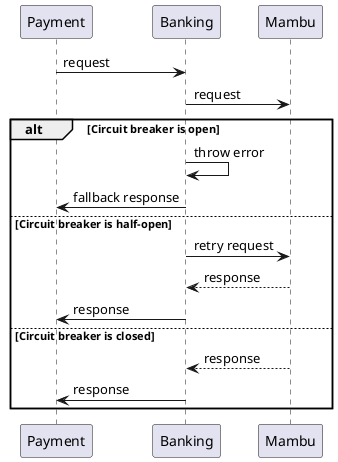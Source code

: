 @startuml
participant Payment
participant Banking
participant Mambu

Payment -> Banking: request
Banking -> Mambu: request

alt Circuit breaker is open
    Banking -> Banking: throw error
    Banking -> Payment: fallback response
else Circuit breaker is half-open
    Banking -> Mambu: retry request
    Mambu --> Banking: response
    Banking -> Payment: response
else Circuit breaker is closed
    Mambu --> Banking: response
    Banking -> Payment: response
end
@enduml